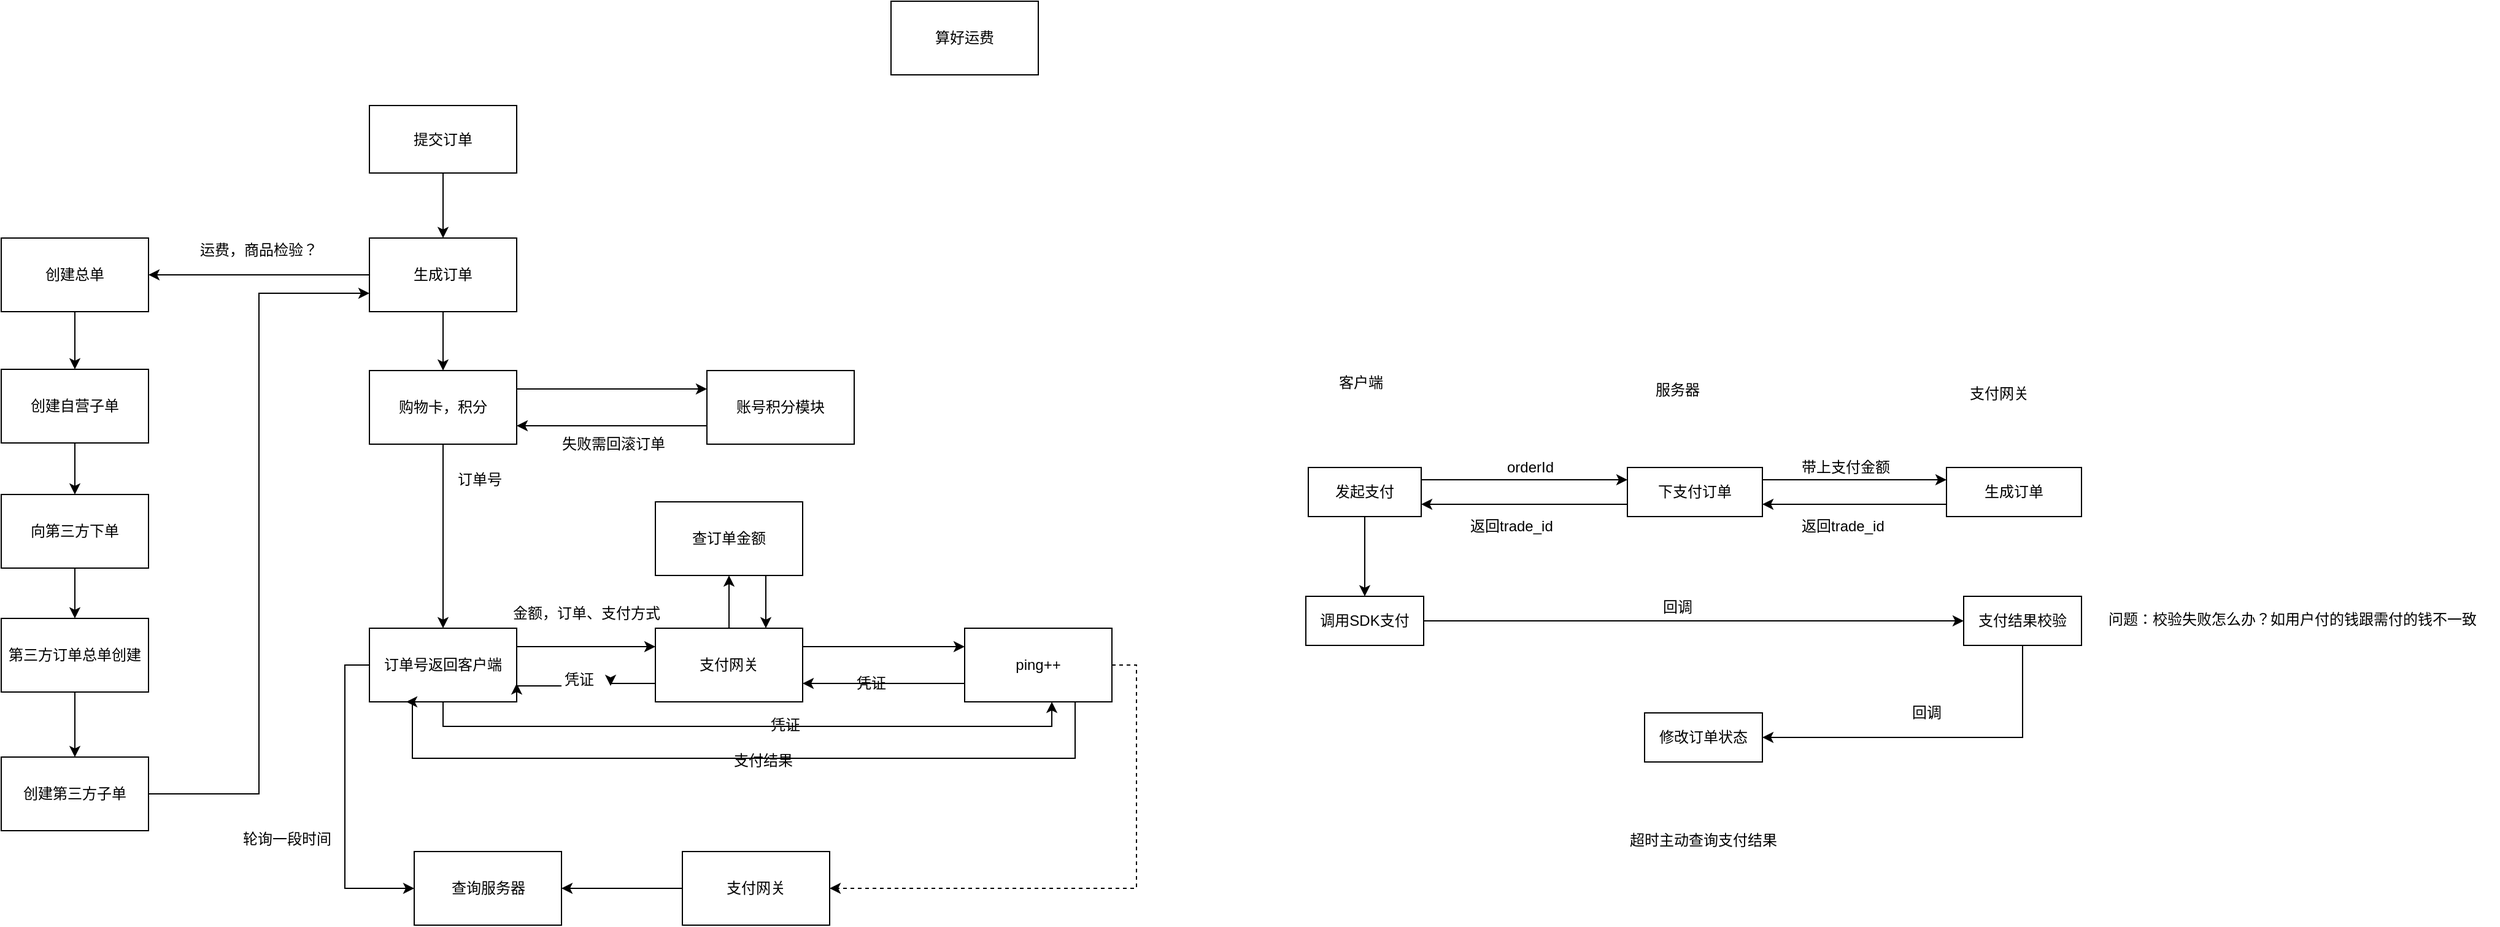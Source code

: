 <mxfile version="10.6.2" type="github"><diagram id="tLU8nhifYPEUrYcg3Kuh" name="Page-1"><mxGraphModel dx="2194" dy="1115" grid="1" gridSize="10" guides="1" tooltips="1" connect="1" arrows="1" fold="1" page="0" pageScale="1" pageWidth="850" pageHeight="1100" math="0" shadow="0"><root><mxCell id="0"/><mxCell id="1" parent="0"/><mxCell id="7aM1Yg4y_87URL8fqp0W-61" style="edgeStyle=orthogonalEdgeStyle;rounded=0;orthogonalLoop=1;jettySize=auto;html=1;exitX=0.5;exitY=1;exitDx=0;exitDy=0;entryX=0.5;entryY=0;entryDx=0;entryDy=0;" edge="1" parent="1" source="_LsSrjwZUFj7Q9Q2ZMGZ-2" target="7aM1Yg4y_87URL8fqp0W-2"><mxGeometry relative="1" as="geometry"/></mxCell><mxCell id="_LsSrjwZUFj7Q9Q2ZMGZ-2" value="提交订单" style="rounded=0;whiteSpace=wrap;html=1;" parent="1" vertex="1"><mxGeometry x="-315" y="-175" width="120" height="55" as="geometry"/></mxCell><mxCell id="7aM1Yg4y_87URL8fqp0W-46" style="edgeStyle=orthogonalEdgeStyle;rounded=0;orthogonalLoop=1;jettySize=auto;html=1;exitX=1;exitY=0.25;exitDx=0;exitDy=0;entryX=0;entryY=0.25;entryDx=0;entryDy=0;" edge="1" parent="1" source="_LsSrjwZUFj7Q9Q2ZMGZ-3" target="7aM1Yg4y_87URL8fqp0W-43"><mxGeometry relative="1" as="geometry"/></mxCell><mxCell id="7aM1Yg4y_87URL8fqp0W-67" style="edgeStyle=orthogonalEdgeStyle;rounded=0;orthogonalLoop=1;jettySize=auto;html=1;entryX=0.5;entryY=0;entryDx=0;entryDy=0;" edge="1" parent="1" source="_LsSrjwZUFj7Q9Q2ZMGZ-3" target="7aM1Yg4y_87URL8fqp0W-4"><mxGeometry relative="1" as="geometry"/></mxCell><mxCell id="_LsSrjwZUFj7Q9Q2ZMGZ-3" value="购物卡，积分" style="rounded=0;whiteSpace=wrap;html=1;" parent="1" vertex="1"><mxGeometry x="-315" y="41" width="120" height="60" as="geometry"/></mxCell><mxCell id="_LsSrjwZUFj7Q9Q2ZMGZ-9" value="客户端" style="text;html=1;resizable=0;points=[];autosize=1;align=left;verticalAlign=top;spacingTop=-4;" parent="1" vertex="1"><mxGeometry x="473" y="41" width="50" height="20" as="geometry"/></mxCell><mxCell id="_LsSrjwZUFj7Q9Q2ZMGZ-10" value="服务器" style="text;html=1;resizable=0;points=[];autosize=1;align=left;verticalAlign=top;spacingTop=-4;" parent="1" vertex="1"><mxGeometry x="731" y="47" width="50" height="20" as="geometry"/></mxCell><mxCell id="_LsSrjwZUFj7Q9Q2ZMGZ-11" value="支付网关" style="text;html=1;resizable=0;points=[];autosize=1;align=left;verticalAlign=top;spacingTop=-4;" parent="1" vertex="1"><mxGeometry x="987" y="50" width="60" height="20" as="geometry"/></mxCell><mxCell id="_LsSrjwZUFj7Q9Q2ZMGZ-23" style="edgeStyle=orthogonalEdgeStyle;rounded=0;orthogonalLoop=1;jettySize=auto;html=1;exitX=1;exitY=0.25;exitDx=0;exitDy=0;entryX=0;entryY=0.25;entryDx=0;entryDy=0;" parent="1" source="_LsSrjwZUFj7Q9Q2ZMGZ-12" target="_LsSrjwZUFj7Q9Q2ZMGZ-13" edge="1"><mxGeometry relative="1" as="geometry"/></mxCell><mxCell id="_LsSrjwZUFj7Q9Q2ZMGZ-27" style="edgeStyle=orthogonalEdgeStyle;rounded=0;orthogonalLoop=1;jettySize=auto;html=1;exitX=0.5;exitY=1;exitDx=0;exitDy=0;" parent="1" source="_LsSrjwZUFj7Q9Q2ZMGZ-12" target="_LsSrjwZUFj7Q9Q2ZMGZ-26" edge="1"><mxGeometry relative="1" as="geometry"/></mxCell><mxCell id="_LsSrjwZUFj7Q9Q2ZMGZ-12" value="发起支付" style="rounded=0;whiteSpace=wrap;html=1;" parent="1" vertex="1"><mxGeometry x="450" y="120" width="92" height="40" as="geometry"/></mxCell><mxCell id="_LsSrjwZUFj7Q9Q2ZMGZ-21" style="edgeStyle=orthogonalEdgeStyle;rounded=0;orthogonalLoop=1;jettySize=auto;html=1;exitX=1;exitY=0.25;exitDx=0;exitDy=0;entryX=0;entryY=0.25;entryDx=0;entryDy=0;" parent="1" source="_LsSrjwZUFj7Q9Q2ZMGZ-13" target="_LsSrjwZUFj7Q9Q2ZMGZ-17" edge="1"><mxGeometry relative="1" as="geometry"/></mxCell><mxCell id="_LsSrjwZUFj7Q9Q2ZMGZ-24" style="edgeStyle=orthogonalEdgeStyle;rounded=0;orthogonalLoop=1;jettySize=auto;html=1;exitX=0;exitY=0.75;exitDx=0;exitDy=0;entryX=1;entryY=0.75;entryDx=0;entryDy=0;" parent="1" source="_LsSrjwZUFj7Q9Q2ZMGZ-13" target="_LsSrjwZUFj7Q9Q2ZMGZ-12" edge="1"><mxGeometry relative="1" as="geometry"/></mxCell><mxCell id="_LsSrjwZUFj7Q9Q2ZMGZ-13" value="下支付订单" style="rounded=0;whiteSpace=wrap;html=1;" parent="1" vertex="1"><mxGeometry x="710" y="120" width="110" height="40" as="geometry"/></mxCell><mxCell id="_LsSrjwZUFj7Q9Q2ZMGZ-15" value="orderId" style="text;html=1;resizable=0;points=[];autosize=1;align=left;verticalAlign=top;spacingTop=-4;" parent="1" vertex="1"><mxGeometry x="610" y="110" width="50" height="20" as="geometry"/></mxCell><mxCell id="_LsSrjwZUFj7Q9Q2ZMGZ-20" style="edgeStyle=orthogonalEdgeStyle;rounded=0;orthogonalLoop=1;jettySize=auto;html=1;exitX=0;exitY=0.75;exitDx=0;exitDy=0;entryX=1;entryY=0.75;entryDx=0;entryDy=0;" parent="1" source="_LsSrjwZUFj7Q9Q2ZMGZ-17" target="_LsSrjwZUFj7Q9Q2ZMGZ-13" edge="1"><mxGeometry relative="1" as="geometry"/></mxCell><mxCell id="_LsSrjwZUFj7Q9Q2ZMGZ-17" value="生成订单" style="rounded=0;whiteSpace=wrap;html=1;" parent="1" vertex="1"><mxGeometry x="970" y="120" width="110" height="40" as="geometry"/></mxCell><mxCell id="_LsSrjwZUFj7Q9Q2ZMGZ-19" value="带上支付金额" style="text;html=1;resizable=0;points=[];autosize=1;align=left;verticalAlign=top;spacingTop=-4;" parent="1" vertex="1"><mxGeometry x="850" y="110" width="90" height="20" as="geometry"/></mxCell><mxCell id="_LsSrjwZUFj7Q9Q2ZMGZ-22" value="返回trade_id" style="text;html=1;resizable=0;points=[];autosize=1;align=left;verticalAlign=top;spacingTop=-4;" parent="1" vertex="1"><mxGeometry x="850" y="158" width="80" height="20" as="geometry"/></mxCell><mxCell id="_LsSrjwZUFj7Q9Q2ZMGZ-25" value="返回trade_id" style="text;html=1;resizable=0;points=[];autosize=1;align=left;verticalAlign=top;spacingTop=-4;" parent="1" vertex="1"><mxGeometry x="580" y="158" width="80" height="20" as="geometry"/></mxCell><mxCell id="_LsSrjwZUFj7Q9Q2ZMGZ-30" style="edgeStyle=orthogonalEdgeStyle;rounded=0;orthogonalLoop=1;jettySize=auto;html=1;exitX=1;exitY=0.5;exitDx=0;exitDy=0;entryX=0;entryY=0.5;entryDx=0;entryDy=0;" parent="1" source="_LsSrjwZUFj7Q9Q2ZMGZ-26" target="_LsSrjwZUFj7Q9Q2ZMGZ-29" edge="1"><mxGeometry relative="1" as="geometry"/></mxCell><mxCell id="_LsSrjwZUFj7Q9Q2ZMGZ-26" value="调用SDK支付" style="rounded=0;whiteSpace=wrap;html=1;" parent="1" vertex="1"><mxGeometry x="448" y="225" width="96" height="40" as="geometry"/></mxCell><mxCell id="_LsSrjwZUFj7Q9Q2ZMGZ-33" style="edgeStyle=orthogonalEdgeStyle;rounded=0;orthogonalLoop=1;jettySize=auto;html=1;exitX=0.5;exitY=1;exitDx=0;exitDy=0;entryX=1;entryY=0.5;entryDx=0;entryDy=0;" parent="1" source="_LsSrjwZUFj7Q9Q2ZMGZ-29" target="_LsSrjwZUFj7Q9Q2ZMGZ-32" edge="1"><mxGeometry relative="1" as="geometry"/></mxCell><mxCell id="_LsSrjwZUFj7Q9Q2ZMGZ-29" value="支付结果校验" style="rounded=0;whiteSpace=wrap;html=1;" parent="1" vertex="1"><mxGeometry x="984" y="225" width="96" height="40" as="geometry"/></mxCell><mxCell id="_LsSrjwZUFj7Q9Q2ZMGZ-31" value="回调" style="text;html=1;resizable=0;points=[];autosize=1;align=left;verticalAlign=top;spacingTop=-4;" parent="1" vertex="1"><mxGeometry x="737" y="224" width="40" height="20" as="geometry"/></mxCell><mxCell id="_LsSrjwZUFj7Q9Q2ZMGZ-32" value="修改订单状态" style="rounded=0;whiteSpace=wrap;html=1;" parent="1" vertex="1"><mxGeometry x="724" y="320" width="96" height="40" as="geometry"/></mxCell><mxCell id="_LsSrjwZUFj7Q9Q2ZMGZ-34" value="回调" style="text;html=1;resizable=0;points=[];autosize=1;align=left;verticalAlign=top;spacingTop=-4;" parent="1" vertex="1"><mxGeometry x="940" y="310" width="40" height="20" as="geometry"/></mxCell><mxCell id="_LsSrjwZUFj7Q9Q2ZMGZ-35" value="问题：校验失败怎么办？如用户付的钱跟需付的钱不一致&lt;br&gt;&lt;br&gt;" style="text;html=1;resizable=0;points=[];autosize=1;align=left;verticalAlign=top;spacingTop=-4;" parent="1" vertex="1"><mxGeometry x="1100" y="234" width="320" height="30" as="geometry"/></mxCell><mxCell id="_LsSrjwZUFj7Q9Q2ZMGZ-36" value="超时主动查询支付结果" style="text;html=1;resizable=0;points=[];autosize=1;align=left;verticalAlign=top;spacingTop=-4;" parent="1" vertex="1"><mxGeometry x="710" y="414" width="140" height="20" as="geometry"/></mxCell><mxCell id="7aM1Yg4y_87URL8fqp0W-51" style="edgeStyle=orthogonalEdgeStyle;rounded=0;orthogonalLoop=1;jettySize=auto;html=1;exitX=0;exitY=0.5;exitDx=0;exitDy=0;" edge="1" parent="1" source="7aM1Yg4y_87URL8fqp0W-2" target="7aM1Yg4y_87URL8fqp0W-6"><mxGeometry relative="1" as="geometry"/></mxCell><mxCell id="7aM1Yg4y_87URL8fqp0W-62" style="edgeStyle=orthogonalEdgeStyle;rounded=0;orthogonalLoop=1;jettySize=auto;html=1;exitX=0.5;exitY=1;exitDx=0;exitDy=0;entryX=0.5;entryY=0;entryDx=0;entryDy=0;" edge="1" parent="1" source="7aM1Yg4y_87URL8fqp0W-2" target="_LsSrjwZUFj7Q9Q2ZMGZ-3"><mxGeometry relative="1" as="geometry"/></mxCell><mxCell id="7aM1Yg4y_87URL8fqp0W-2" value="生成订单" style="rounded=0;whiteSpace=wrap;html=1;" vertex="1" parent="1"><mxGeometry x="-315" y="-67" width="120" height="60" as="geometry"/></mxCell><mxCell id="7aM1Yg4y_87URL8fqp0W-11" style="edgeStyle=orthogonalEdgeStyle;rounded=0;orthogonalLoop=1;jettySize=auto;html=1;exitX=1;exitY=0.25;exitDx=0;exitDy=0;entryX=0;entryY=0.25;entryDx=0;entryDy=0;" edge="1" parent="1" source="7aM1Yg4y_87URL8fqp0W-4" target="7aM1Yg4y_87URL8fqp0W-7"><mxGeometry relative="1" as="geometry"/></mxCell><mxCell id="7aM1Yg4y_87URL8fqp0W-13" style="edgeStyle=orthogonalEdgeStyle;rounded=0;orthogonalLoop=1;jettySize=auto;html=1;exitX=0.5;exitY=1;exitDx=0;exitDy=0;entryX=0.592;entryY=1;entryDx=0;entryDy=0;entryPerimeter=0;" edge="1" parent="1" source="7aM1Yg4y_87URL8fqp0W-4" target="7aM1Yg4y_87URL8fqp0W-8"><mxGeometry relative="1" as="geometry"/></mxCell><mxCell id="7aM1Yg4y_87URL8fqp0W-41" style="edgeStyle=orthogonalEdgeStyle;rounded=0;orthogonalLoop=1;jettySize=auto;html=1;exitX=0;exitY=0.5;exitDx=0;exitDy=0;entryX=0;entryY=0.5;entryDx=0;entryDy=0;" edge="1" parent="1" source="7aM1Yg4y_87URL8fqp0W-4" target="7aM1Yg4y_87URL8fqp0W-16"><mxGeometry relative="1" as="geometry"/></mxCell><mxCell id="7aM1Yg4y_87URL8fqp0W-4" value="订单号返回客户端" style="rounded=0;whiteSpace=wrap;html=1;" vertex="1" parent="1"><mxGeometry x="-315" y="251" width="120" height="60" as="geometry"/></mxCell><mxCell id="7aM1Yg4y_87URL8fqp0W-56" style="edgeStyle=orthogonalEdgeStyle;rounded=0;orthogonalLoop=1;jettySize=auto;html=1;exitX=0.5;exitY=1;exitDx=0;exitDy=0;" edge="1" parent="1" source="7aM1Yg4y_87URL8fqp0W-6" target="7aM1Yg4y_87URL8fqp0W-20"><mxGeometry relative="1" as="geometry"/></mxCell><mxCell id="7aM1Yg4y_87URL8fqp0W-6" value="创建总单" style="rounded=0;whiteSpace=wrap;html=1;" vertex="1" parent="1"><mxGeometry x="-615" y="-67" width="120" height="60" as="geometry"/></mxCell><mxCell id="7aM1Yg4y_87URL8fqp0W-9" style="edgeStyle=orthogonalEdgeStyle;rounded=0;orthogonalLoop=1;jettySize=auto;html=1;exitX=1;exitY=0.25;exitDx=0;exitDy=0;entryX=0;entryY=0.25;entryDx=0;entryDy=0;" edge="1" parent="1" source="7aM1Yg4y_87URL8fqp0W-7" target="7aM1Yg4y_87URL8fqp0W-8"><mxGeometry relative="1" as="geometry"/></mxCell><mxCell id="7aM1Yg4y_87URL8fqp0W-12" style="edgeStyle=orthogonalEdgeStyle;rounded=0;orthogonalLoop=1;jettySize=auto;html=1;exitX=0;exitY=0.75;exitDx=0;exitDy=0;entryX=1;entryY=0.75;entryDx=0;entryDy=0;" edge="1" parent="1" source="7aM1Yg4y_87URL8fqp0W-68" target="7aM1Yg4y_87URL8fqp0W-4"><mxGeometry relative="1" as="geometry"/></mxCell><mxCell id="7aM1Yg4y_87URL8fqp0W-32" value="" style="edgeStyle=orthogonalEdgeStyle;rounded=0;orthogonalLoop=1;jettySize=auto;html=1;" edge="1" parent="1" source="7aM1Yg4y_87URL8fqp0W-7" target="7aM1Yg4y_87URL8fqp0W-31"><mxGeometry relative="1" as="geometry"/></mxCell><mxCell id="7aM1Yg4y_87URL8fqp0W-7" value="支付网关" style="rounded=0;whiteSpace=wrap;html=1;" vertex="1" parent="1"><mxGeometry x="-82" y="251" width="120" height="60" as="geometry"/></mxCell><mxCell id="7aM1Yg4y_87URL8fqp0W-33" style="edgeStyle=orthogonalEdgeStyle;rounded=0;orthogonalLoop=1;jettySize=auto;html=1;exitX=0.75;exitY=1;exitDx=0;exitDy=0;entryX=0.75;entryY=0;entryDx=0;entryDy=0;" edge="1" parent="1" source="7aM1Yg4y_87URL8fqp0W-31" target="7aM1Yg4y_87URL8fqp0W-7"><mxGeometry relative="1" as="geometry"/></mxCell><mxCell id="7aM1Yg4y_87URL8fqp0W-31" value="查订单金额" style="rounded=0;whiteSpace=wrap;html=1;" vertex="1" parent="1"><mxGeometry x="-82" y="148" width="120" height="60" as="geometry"/></mxCell><mxCell id="7aM1Yg4y_87URL8fqp0W-10" style="edgeStyle=orthogonalEdgeStyle;rounded=0;orthogonalLoop=1;jettySize=auto;html=1;exitX=0;exitY=0.75;exitDx=0;exitDy=0;entryX=1;entryY=0.75;entryDx=0;entryDy=0;" edge="1" parent="1" source="7aM1Yg4y_87URL8fqp0W-8" target="7aM1Yg4y_87URL8fqp0W-7"><mxGeometry relative="1" as="geometry"/></mxCell><mxCell id="7aM1Yg4y_87URL8fqp0W-15" style="edgeStyle=orthogonalEdgeStyle;rounded=0;orthogonalLoop=1;jettySize=auto;html=1;exitX=1;exitY=0.5;exitDx=0;exitDy=0;entryX=1;entryY=0.5;entryDx=0;entryDy=0;dashed=1;" edge="1" parent="1" source="7aM1Yg4y_87URL8fqp0W-8" target="7aM1Yg4y_87URL8fqp0W-14"><mxGeometry relative="1" as="geometry"/></mxCell><mxCell id="7aM1Yg4y_87URL8fqp0W-36" style="edgeStyle=orthogonalEdgeStyle;rounded=0;orthogonalLoop=1;jettySize=auto;html=1;exitX=0.75;exitY=1;exitDx=0;exitDy=0;entryX=0.25;entryY=1;entryDx=0;entryDy=0;" edge="1" parent="1" source="7aM1Yg4y_87URL8fqp0W-8" target="7aM1Yg4y_87URL8fqp0W-4"><mxGeometry relative="1" as="geometry"><Array as="points"><mxPoint x="260" y="357"/><mxPoint x="-280" y="357"/></Array></mxGeometry></mxCell><mxCell id="7aM1Yg4y_87URL8fqp0W-8" value="ping++" style="rounded=0;whiteSpace=wrap;html=1;" vertex="1" parent="1"><mxGeometry x="170" y="251" width="120" height="60" as="geometry"/></mxCell><mxCell id="7aM1Yg4y_87URL8fqp0W-40" style="edgeStyle=orthogonalEdgeStyle;rounded=0;orthogonalLoop=1;jettySize=auto;html=1;exitX=0;exitY=0.5;exitDx=0;exitDy=0;entryX=1;entryY=0.5;entryDx=0;entryDy=0;" edge="1" parent="1" source="7aM1Yg4y_87URL8fqp0W-14" target="7aM1Yg4y_87URL8fqp0W-16"><mxGeometry relative="1" as="geometry"/></mxCell><mxCell id="7aM1Yg4y_87URL8fqp0W-14" value="支付网关" style="rounded=0;whiteSpace=wrap;html=1;" vertex="1" parent="1"><mxGeometry x="-60" y="433" width="120" height="60" as="geometry"/></mxCell><mxCell id="7aM1Yg4y_87URL8fqp0W-16" value="查询服务器&lt;br&gt;" style="rounded=0;whiteSpace=wrap;html=1;" vertex="1" parent="1"><mxGeometry x="-278.5" y="433" width="120" height="60" as="geometry"/></mxCell><mxCell id="7aM1Yg4y_87URL8fqp0W-57" style="edgeStyle=orthogonalEdgeStyle;rounded=0;orthogonalLoop=1;jettySize=auto;html=1;exitX=0.5;exitY=1;exitDx=0;exitDy=0;" edge="1" parent="1" source="7aM1Yg4y_87URL8fqp0W-20" target="7aM1Yg4y_87URL8fqp0W-21"><mxGeometry relative="1" as="geometry"/></mxCell><mxCell id="7aM1Yg4y_87URL8fqp0W-20" value="创建自营子单" style="rounded=0;whiteSpace=wrap;html=1;" vertex="1" parent="1"><mxGeometry x="-615" y="40" width="120" height="60" as="geometry"/></mxCell><mxCell id="7aM1Yg4y_87URL8fqp0W-58" style="edgeStyle=orthogonalEdgeStyle;rounded=0;orthogonalLoop=1;jettySize=auto;html=1;exitX=0.5;exitY=1;exitDx=0;exitDy=0;entryX=0.5;entryY=0;entryDx=0;entryDy=0;" edge="1" parent="1" source="7aM1Yg4y_87URL8fqp0W-21" target="7aM1Yg4y_87URL8fqp0W-23"><mxGeometry relative="1" as="geometry"/></mxCell><mxCell id="7aM1Yg4y_87URL8fqp0W-21" value="向第三方下单" style="rounded=0;whiteSpace=wrap;html=1;" vertex="1" parent="1"><mxGeometry x="-615" y="142" width="120" height="60" as="geometry"/></mxCell><mxCell id="7aM1Yg4y_87URL8fqp0W-55" style="edgeStyle=orthogonalEdgeStyle;rounded=0;orthogonalLoop=1;jettySize=auto;html=1;exitX=1;exitY=0.5;exitDx=0;exitDy=0;entryX=0;entryY=0.75;entryDx=0;entryDy=0;" edge="1" parent="1" source="7aM1Yg4y_87URL8fqp0W-22" target="7aM1Yg4y_87URL8fqp0W-2"><mxGeometry relative="1" as="geometry"/></mxCell><mxCell id="7aM1Yg4y_87URL8fqp0W-22" value="创建第三方子单" style="rounded=0;whiteSpace=wrap;html=1;" vertex="1" parent="1"><mxGeometry x="-615" y="356" width="120" height="60" as="geometry"/></mxCell><mxCell id="7aM1Yg4y_87URL8fqp0W-59" style="edgeStyle=orthogonalEdgeStyle;rounded=0;orthogonalLoop=1;jettySize=auto;html=1;exitX=0.5;exitY=1;exitDx=0;exitDy=0;entryX=0.5;entryY=0;entryDx=0;entryDy=0;" edge="1" parent="1" source="7aM1Yg4y_87URL8fqp0W-23" target="7aM1Yg4y_87URL8fqp0W-22"><mxGeometry relative="1" as="geometry"/></mxCell><mxCell id="7aM1Yg4y_87URL8fqp0W-23" value="第三方订单总单创建" style="rounded=0;whiteSpace=wrap;html=1;" vertex="1" parent="1"><mxGeometry x="-615" y="243" width="120" height="60" as="geometry"/></mxCell><mxCell id="7aM1Yg4y_87URL8fqp0W-29" value="算好运费" style="rounded=0;whiteSpace=wrap;html=1;" vertex="1" parent="1"><mxGeometry x="110" y="-260" width="120" height="60" as="geometry"/></mxCell><mxCell id="7aM1Yg4y_87URL8fqp0W-34" value="金额，订单、支付方式" style="text;html=1;resizable=0;points=[];autosize=1;align=left;verticalAlign=top;spacingTop=-4;" vertex="1" parent="1"><mxGeometry x="-200" y="229" width="140" height="20" as="geometry"/></mxCell><mxCell id="7aM1Yg4y_87URL8fqp0W-35" value="凭证" style="text;html=1;resizable=0;points=[];autosize=1;align=left;verticalAlign=top;spacingTop=-4;" vertex="1" parent="1"><mxGeometry x="80" y="286" width="40" height="20" as="geometry"/></mxCell><mxCell id="7aM1Yg4y_87URL8fqp0W-37" value="支付结果" style="text;html=1;resizable=0;points=[];autosize=1;align=left;verticalAlign=top;spacingTop=-4;" vertex="1" parent="1"><mxGeometry x="-20" y="349" width="60" height="20" as="geometry"/></mxCell><mxCell id="7aM1Yg4y_87URL8fqp0W-38" value="凭证" style="text;html=1;resizable=0;points=[];autosize=1;align=left;verticalAlign=top;spacingTop=-4;" vertex="1" parent="1"><mxGeometry x="10" y="320" width="40" height="20" as="geometry"/></mxCell><mxCell id="7aM1Yg4y_87URL8fqp0W-42" value="轮询一段时间" style="text;html=1;resizable=0;points=[];autosize=1;align=left;verticalAlign=top;spacingTop=-4;" vertex="1" parent="1"><mxGeometry x="-420" y="413" width="90" height="20" as="geometry"/></mxCell><mxCell id="7aM1Yg4y_87URL8fqp0W-50" style="edgeStyle=orthogonalEdgeStyle;rounded=0;orthogonalLoop=1;jettySize=auto;html=1;exitX=0;exitY=0.75;exitDx=0;exitDy=0;entryX=1;entryY=0.75;entryDx=0;entryDy=0;" edge="1" parent="1" source="7aM1Yg4y_87URL8fqp0W-43" target="_LsSrjwZUFj7Q9Q2ZMGZ-3"><mxGeometry relative="1" as="geometry"/></mxCell><mxCell id="7aM1Yg4y_87URL8fqp0W-43" value="账号积分模块" style="rounded=0;whiteSpace=wrap;html=1;" vertex="1" parent="1"><mxGeometry x="-40" y="41" width="120" height="60" as="geometry"/></mxCell><mxCell id="7aM1Yg4y_87URL8fqp0W-52" value="&lt;span&gt;运费，商品检验？&lt;/span&gt;" style="text;html=1;resizable=0;points=[];autosize=1;align=left;verticalAlign=top;spacingTop=-4;" vertex="1" parent="1"><mxGeometry x="-455" y="-67" width="110" height="20" as="geometry"/></mxCell><mxCell id="7aM1Yg4y_87URL8fqp0W-63" value="失败需回滚订单" style="text;html=1;resizable=0;points=[];autosize=1;align=left;verticalAlign=top;spacingTop=-4;" vertex="1" parent="1"><mxGeometry x="-160" y="91" width="100" height="20" as="geometry"/></mxCell><mxCell id="7aM1Yg4y_87URL8fqp0W-66" value="订单号" style="text;html=1;resizable=0;points=[];autosize=1;align=left;verticalAlign=top;spacingTop=-4;" vertex="1" parent="1"><mxGeometry x="-245" y="119.5" width="50" height="20" as="geometry"/></mxCell><mxCell id="7aM1Yg4y_87URL8fqp0W-68" value="凭证" style="text;html=1;resizable=0;points=[];autosize=1;align=left;verticalAlign=top;spacingTop=-4;" vertex="1" parent="1"><mxGeometry x="-158.5" y="283" width="40" height="20" as="geometry"/></mxCell><mxCell id="7aM1Yg4y_87URL8fqp0W-69" style="edgeStyle=orthogonalEdgeStyle;rounded=0;orthogonalLoop=1;jettySize=auto;html=1;exitX=0;exitY=0.75;exitDx=0;exitDy=0;entryX=1;entryY=0.75;entryDx=0;entryDy=0;" edge="1" parent="1" source="7aM1Yg4y_87URL8fqp0W-7" target="7aM1Yg4y_87URL8fqp0W-68"><mxGeometry relative="1" as="geometry"><mxPoint x="-82" y="296" as="sourcePoint"/><mxPoint x="-195" y="296" as="targetPoint"/></mxGeometry></mxCell></root></mxGraphModel></diagram></mxfile>